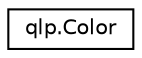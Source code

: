 digraph "Graphical Class Hierarchy"
{
 // LATEX_PDF_SIZE
  edge [fontname="Helvetica",fontsize="10",labelfontname="Helvetica",labelfontsize="10"];
  node [fontname="Helvetica",fontsize="10",shape=record];
  rankdir="LR";
  Node0 [label="qlp.Color",height=0.2,width=0.4,color="black", fillcolor="white", style="filled",URL="$classqlp_1_1Color.html",tooltip=" "];
}
